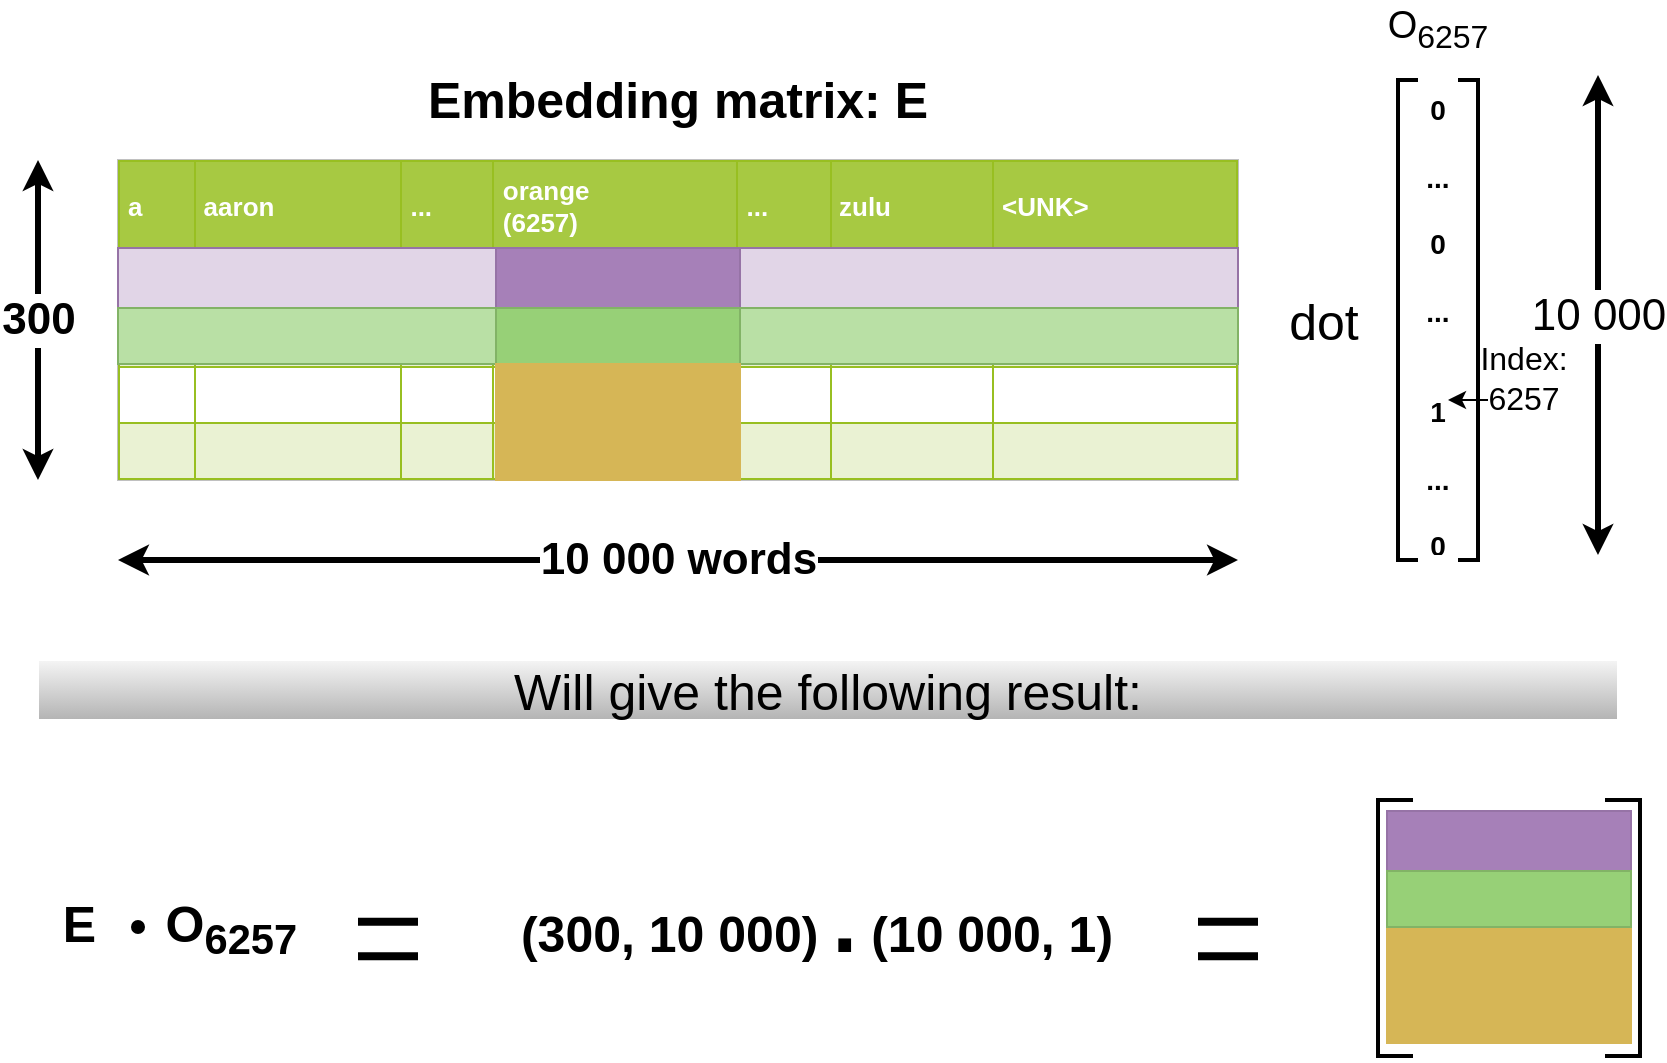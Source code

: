 <mxfile version="10.6.8" type="device"><diagram id="AlV2eSfNydOzScqa9wER" name="Page-1"><mxGraphModel dx="2800" dy="1543" grid="1" gridSize="10" guides="1" tooltips="1" connect="1" arrows="1" fold="1" page="1" pageScale="1" pageWidth="850" pageHeight="1100" math="0" shadow="0"><root><mxCell id="0"/><mxCell id="1" parent="0"/><mxCell id="OHzSYwAiTnuPYDUjRGv5-3" value="&lt;table border=&quot;1&quot; width=&quot;100%&quot; cellpadding=&quot;4&quot; style=&quot;width: 100% ; height: 100% ; border-collapse: collapse&quot;&gt;&lt;tbody style=&quot;font-size: 13px&quot;&gt;&lt;tr style=&quot;background-color: #a7c942 ; color: #ffffff ; border: 1px solid #98bf21&quot;&gt;&lt;th align=&quot;left&quot;&gt;a&lt;/th&gt;&lt;th align=&quot;left&quot;&gt;aaron&lt;/th&gt;&lt;th align=&quot;left&quot;&gt;...&lt;/th&gt;&lt;td&gt;&lt;b&gt;orange&lt;br&gt;(6257)&lt;br&gt;&lt;/b&gt;&lt;/td&gt;&lt;td&gt;&lt;b&gt;...&lt;/b&gt;&lt;/td&gt;&lt;td&gt;&lt;b&gt;zulu&lt;/b&gt;&lt;/td&gt;&lt;td&gt;&lt;b&gt;&amp;lt;UNK&amp;gt;&lt;/b&gt;&lt;/td&gt;&lt;/tr&gt;&lt;tr style=&quot;border: 1px solid #98bf21&quot;&gt;&lt;td&gt;&lt;/td&gt;&lt;td&gt;&lt;br&gt;&lt;/td&gt;&lt;td&gt;&lt;/td&gt;&lt;td&gt;&lt;br&gt;&lt;/td&gt;&lt;td&gt;&lt;br&gt;&lt;/td&gt;&lt;td&gt;&lt;br&gt;&lt;/td&gt;&lt;td&gt;&lt;br&gt;&lt;/td&gt;&lt;/tr&gt;&lt;tr style=&quot;background-color: #eaf2d3 ; border: 1px solid #98bf21&quot;&gt;&lt;td&gt;&lt;br&gt;&lt;/td&gt;&lt;td&gt;&lt;br&gt;&lt;/td&gt;&lt;td&gt;&lt;br&gt;&lt;/td&gt;&lt;td&gt;&lt;br&gt;&lt;/td&gt;&lt;td&gt;&lt;br&gt;&lt;/td&gt;&lt;td&gt;&lt;br&gt;&lt;/td&gt;&lt;td&gt;&lt;br&gt;&lt;/td&gt;&lt;/tr&gt;&lt;tr style=&quot;border: 1px solid #98bf21&quot;&gt;&lt;td&gt;&lt;br&gt;&lt;/td&gt;&lt;td&gt;&lt;br&gt;&lt;/td&gt;&lt;td&gt;&lt;br&gt;&lt;/td&gt;&lt;td&gt;&lt;br&gt;&lt;/td&gt;&lt;td&gt;&lt;br&gt;&lt;/td&gt;&lt;td&gt;&lt;br&gt;&lt;/td&gt;&lt;td&gt;&lt;br&gt;&lt;/td&gt;&lt;/tr&gt;&lt;tr style=&quot;background-color: #eaf2d3 ; border: 1px solid #98bf21&quot;&gt;&lt;td&gt;&lt;br&gt;&lt;/td&gt;&lt;td&gt;&lt;br&gt;&lt;/td&gt;&lt;td&gt;&lt;br&gt;&lt;/td&gt;&lt;td&gt;&lt;br&gt;&lt;/td&gt;&lt;td&gt;&lt;br&gt;&lt;/td&gt;&lt;td&gt;&lt;br&gt;&lt;/td&gt;&lt;td&gt;&lt;br&gt;&lt;/td&gt;&lt;/tr&gt;&lt;/tbody&gt;&lt;/table&gt;" style="text;html=1;strokeColor=#c0c0c0;fillColor=#ffffff;overflow=fill;rounded=0;" parent="1" vertex="1"><mxGeometry x="80" y="360" width="560" height="160" as="geometry"/></mxCell><mxCell id="irFQinK9NB8sgzqQ_9Oh-24" value="" style="rounded=0;whiteSpace=wrap;html=1;fillColor=#E1D5E7;fontSize=25;strokeColor=#9673a6;" vertex="1" parent="1"><mxGeometry x="80" y="404" width="560" height="30" as="geometry"/></mxCell><mxCell id="OHzSYwAiTnuPYDUjRGv5-4" value="300" style="endArrow=classic;startArrow=classic;html=1;fontSize=22;strokeWidth=3;fontStyle=1" parent="1" edge="1"><mxGeometry width="50" height="50" relative="1" as="geometry"><mxPoint x="40" y="520" as="sourcePoint"/><mxPoint x="40" y="360" as="targetPoint"/></mxGeometry></mxCell><mxCell id="OHzSYwAiTnuPYDUjRGv5-5" value="10 000 words" style="endArrow=classic;startArrow=classic;html=1;fontSize=22;strokeWidth=3;fontStyle=1" parent="1" edge="1"><mxGeometry width="50" height="50" relative="1" as="geometry"><mxPoint x="640" y="560" as="sourcePoint"/><mxPoint x="80" y="560" as="targetPoint"/></mxGeometry></mxCell><mxCell id="qHq7pi3oJlYSyMDlK6R2-2" value="O&lt;sub&gt;&lt;font style=&quot;font-size: 16px&quot;&gt;6257&lt;/font&gt;&lt;/sub&gt;" style="text;html=1;strokeColor=none;fillColor=none;align=center;verticalAlign=middle;whiteSpace=wrap;rounded=0;fontSize=19;" parent="1" vertex="1"><mxGeometry x="710" y="280" width="60" height="30" as="geometry"/></mxCell><mxCell id="qHq7pi3oJlYSyMDlK6R2-6" value="" style="group;connectable=0;" parent="1" vertex="1" connectable="0"><mxGeometry x="720" y="317.5" width="40" height="245" as="geometry"/></mxCell><mxCell id="qHq7pi3oJlYSyMDlK6R2-1" value="&lt;font style=&quot;font-size: 14px&quot;&gt;&lt;b&gt;0&lt;br&gt;&lt;br&gt;...&lt;br&gt;&lt;br&gt;0&lt;br&gt;&lt;br&gt;...&lt;br&gt;&lt;br&gt;&lt;br&gt;1&lt;br&gt;&lt;br&gt;...&lt;br&gt;&lt;br&gt;0&lt;/b&gt;&lt;/font&gt;&lt;br&gt;" style="rounded=0;whiteSpace=wrap;html=1;verticalAlign=top;strokeWidth=2;" parent="qHq7pi3oJlYSyMDlK6R2-6" vertex="1"><mxGeometry y="2.5" width="40" height="240" as="geometry"/></mxCell><mxCell id="qHq7pi3oJlYSyMDlK6R2-3" value="" style="rounded=0;whiteSpace=wrap;html=1;strokeWidth=6;fontSize=19;strokeColor=none;" parent="qHq7pi3oJlYSyMDlK6R2-6" vertex="1"><mxGeometry x="10" width="20" height="5" as="geometry"/></mxCell><mxCell id="qHq7pi3oJlYSyMDlK6R2-4" value="" style="rounded=0;whiteSpace=wrap;html=1;strokeWidth=6;fontSize=19;strokeColor=none;" parent="qHq7pi3oJlYSyMDlK6R2-6" vertex="1"><mxGeometry x="10" y="240" width="20" height="5" as="geometry"/></mxCell><mxCell id="irFQinK9NB8sgzqQ_9Oh-2" value="" style="endArrow=classic;html=1;" edge="1" parent="qHq7pi3oJlYSyMDlK6R2-6"><mxGeometry width="50" height="50" relative="1" as="geometry"><mxPoint x="45" y="162.5" as="sourcePoint"/><mxPoint x="25" y="162.5" as="targetPoint"/></mxGeometry></mxCell><mxCell id="qHq7pi3oJlYSyMDlK6R2-7" value="10 000" style="endArrow=classic;startArrow=classic;html=1;fontSize=22;strokeWidth=3;" parent="1" edge="1"><mxGeometry width="50" height="50" relative="1" as="geometry"><mxPoint x="820" y="317.5" as="sourcePoint"/><mxPoint x="820" y="557.5" as="targetPoint"/></mxGeometry></mxCell><mxCell id="qHq7pi3oJlYSyMDlK6R2-8" value="Index:&lt;br&gt;6257" style="text;html=1;strokeColor=none;fillColor=none;align=center;verticalAlign=middle;whiteSpace=wrap;rounded=0;fontSize=16;connectable=0;" parent="1" vertex="1"><mxGeometry x="763" y="454" width="40" height="30" as="geometry"/></mxCell><mxCell id="qHq7pi3oJlYSyMDlK6R2-9" value="Embedding matrix: E" style="text;html=1;strokeColor=none;fillColor=none;align=center;verticalAlign=middle;whiteSpace=wrap;rounded=0;fontSize=25;fontStyle=1" parent="1" vertex="1"><mxGeometry x="80" y="300" width="560" height="58" as="geometry"/></mxCell><mxCell id="irFQinK9NB8sgzqQ_9Oh-3" value="" style="shape=link;html=1;fontSize=25;width=14.286;fontStyle=0;strokeWidth=4;" edge="1" parent="1"><mxGeometry width="50" height="50" relative="1" as="geometry"><mxPoint x="200" y="749.5" as="sourcePoint"/><mxPoint x="230" y="749.5" as="targetPoint"/></mxGeometry></mxCell><mxCell id="irFQinK9NB8sgzqQ_9Oh-20" value="dot" style="text;html=1;strokeColor=none;fillColor=none;align=center;verticalAlign=middle;whiteSpace=wrap;rounded=0;fontSize=25;" vertex="1" parent="1"><mxGeometry x="663" y="430" width="40" height="20" as="geometry"/></mxCell><mxCell id="irFQinK9NB8sgzqQ_9Oh-23" value="" style="rounded=0;whiteSpace=wrap;html=1;fillColor=#A680B8;fontSize=25;strokeColor=#9673a6;" vertex="1" parent="1"><mxGeometry x="269" y="404" width="122" height="30" as="geometry"/></mxCell><mxCell id="irFQinK9NB8sgzqQ_9Oh-25" value="" style="rounded=0;whiteSpace=wrap;html=1;fillColor=#B9E0A5;fontSize=25;strokeColor=#82b366;" vertex="1" parent="1"><mxGeometry x="80" y="434" width="560" height="28" as="geometry"/></mxCell><mxCell id="irFQinK9NB8sgzqQ_9Oh-26" value="" style="rounded=0;whiteSpace=wrap;html=1;fillColor=#97D077;fontSize=25;strokeColor=#82b366;" vertex="1" parent="1"><mxGeometry x="269" y="434" width="122" height="28" as="geometry"/></mxCell><mxCell id="irFQinK9NB8sgzqQ_9Oh-27" value="" style="rounded=0;whiteSpace=wrap;html=1;fillColor=#D6B656;fontSize=25;strokeColor=#d6b656;" vertex="1" parent="1"><mxGeometry x="269" y="462" width="122" height="58" as="geometry"/></mxCell><mxCell id="irFQinK9NB8sgzqQ_9Oh-33" value="" style="group" vertex="1" connectable="0" parent="1"><mxGeometry x="710" y="677.5" width="131" height="133" as="geometry"/></mxCell><mxCell id="irFQinK9NB8sgzqQ_9Oh-11" value="" style="rounded=0;whiteSpace=wrap;html=1;verticalAlign=top;strokeWidth=2;" vertex="1" parent="irFQinK9NB8sgzqQ_9Oh-33"><mxGeometry y="2.5" width="131" height="128" as="geometry"/></mxCell><mxCell id="irFQinK9NB8sgzqQ_9Oh-18" value="" style="rounded=0;whiteSpace=wrap;html=1;strokeWidth=6;fontSize=19;strokeColor=none;" vertex="1" parent="irFQinK9NB8sgzqQ_9Oh-33"><mxGeometry x="17.5" y="128" width="96" height="5" as="geometry"/></mxCell><mxCell id="irFQinK9NB8sgzqQ_9Oh-28" value="" style="rounded=0;whiteSpace=wrap;html=1;fillColor=#D6B656;fontSize=25;strokeColor=#d6b656;" vertex="1" parent="irFQinK9NB8sgzqQ_9Oh-33"><mxGeometry x="4.5" y="66" width="122" height="58" as="geometry"/></mxCell><mxCell id="irFQinK9NB8sgzqQ_9Oh-29" value="" style="rounded=0;whiteSpace=wrap;html=1;strokeWidth=6;fontSize=19;strokeColor=none;" vertex="1" parent="irFQinK9NB8sgzqQ_9Oh-33"><mxGeometry x="17.5" width="96" height="5" as="geometry"/></mxCell><mxCell id="irFQinK9NB8sgzqQ_9Oh-30" value="" style="rounded=0;whiteSpace=wrap;html=1;fillColor=#A680B8;fontSize=25;strokeColor=#9673a6;" vertex="1" parent="irFQinK9NB8sgzqQ_9Oh-33"><mxGeometry x="4.5" y="8" width="122" height="30" as="geometry"/></mxCell><mxCell id="irFQinK9NB8sgzqQ_9Oh-31" value="" style="rounded=0;whiteSpace=wrap;html=1;fillColor=#97D077;fontSize=25;strokeColor=#82b366;" vertex="1" parent="irFQinK9NB8sgzqQ_9Oh-33"><mxGeometry x="4.5" y="38" width="122" height="28" as="geometry"/></mxCell><mxCell id="irFQinK9NB8sgzqQ_9Oh-34" value="E&amp;nbsp; &amp;nbsp; &amp;nbsp;&lt;span&gt;O&lt;/span&gt;&lt;sub&gt;&lt;font&gt;6257&lt;/font&gt;&lt;/sub&gt;" style="text;html=1;strokeColor=none;fillColor=none;align=center;verticalAlign=middle;whiteSpace=wrap;rounded=0;fontSize=25;fontStyle=1" vertex="1" parent="1"><mxGeometry x="41" y="724" width="140" height="40" as="geometry"/></mxCell><mxCell id="irFQinK9NB8sgzqQ_9Oh-35" value="" style="ellipse;whiteSpace=wrap;html=1;aspect=fixed;fillColor=#000000;fontSize=25;" vertex="1" parent="1"><mxGeometry x="87" y="740.5" width="6" height="6" as="geometry"/></mxCell><mxCell id="irFQinK9NB8sgzqQ_9Oh-38" value="Will give the following result:" style="text;html=1;strokeColor=#FFFFFF;fillColor=#f5f5f5;align=center;verticalAlign=middle;whiteSpace=wrap;rounded=0;fontSize=25;gradientColor=#b3b3b3;" vertex="1" parent="1"><mxGeometry x="40" y="610" width="790" height="30" as="geometry"/></mxCell><mxCell id="irFQinK9NB8sgzqQ_9Oh-39" value="(300, 10 000) &lt;font style=&quot;font-size: 45px&quot;&gt;.&lt;/font&gt; (10 000, 1)" style="text;html=1;strokeColor=none;fillColor=none;align=center;verticalAlign=middle;whiteSpace=wrap;rounded=0;fontSize=25;fontStyle=1" vertex="1" parent="1"><mxGeometry x="249" y="720" width="361" height="40" as="geometry"/></mxCell><mxCell id="irFQinK9NB8sgzqQ_9Oh-40" value="" style="shape=link;html=1;fontSize=25;width=14.286;fontStyle=0;strokeWidth=4;" edge="1" parent="1"><mxGeometry width="50" height="50" relative="1" as="geometry"><mxPoint x="620" y="749.5" as="sourcePoint"/><mxPoint x="650" y="749.5" as="targetPoint"/></mxGeometry></mxCell></root></mxGraphModel></diagram></mxfile>